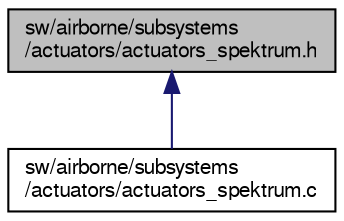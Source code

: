 digraph "sw/airborne/subsystems/actuators/actuators_spektrum.h"
{
  edge [fontname="FreeSans",fontsize="10",labelfontname="FreeSans",labelfontsize="10"];
  node [fontname="FreeSans",fontsize="10",shape=record];
  Node1 [label="sw/airborne/subsystems\l/actuators/actuators_spektrum.h",height=0.2,width=0.4,color="black", fillcolor="grey75", style="filled", fontcolor="black"];
  Node1 -> Node2 [dir="back",color="midnightblue",fontsize="10",style="solid",fontname="FreeSans"];
  Node2 [label="sw/airborne/subsystems\l/actuators/actuators_spektrum.c",height=0.2,width=0.4,color="black", fillcolor="white", style="filled",URL="$actuators__spektrum_8c.html",tooltip="Spektrum actuator driver, which can output as 7 spektrum channels at ~11ms. "];
}
